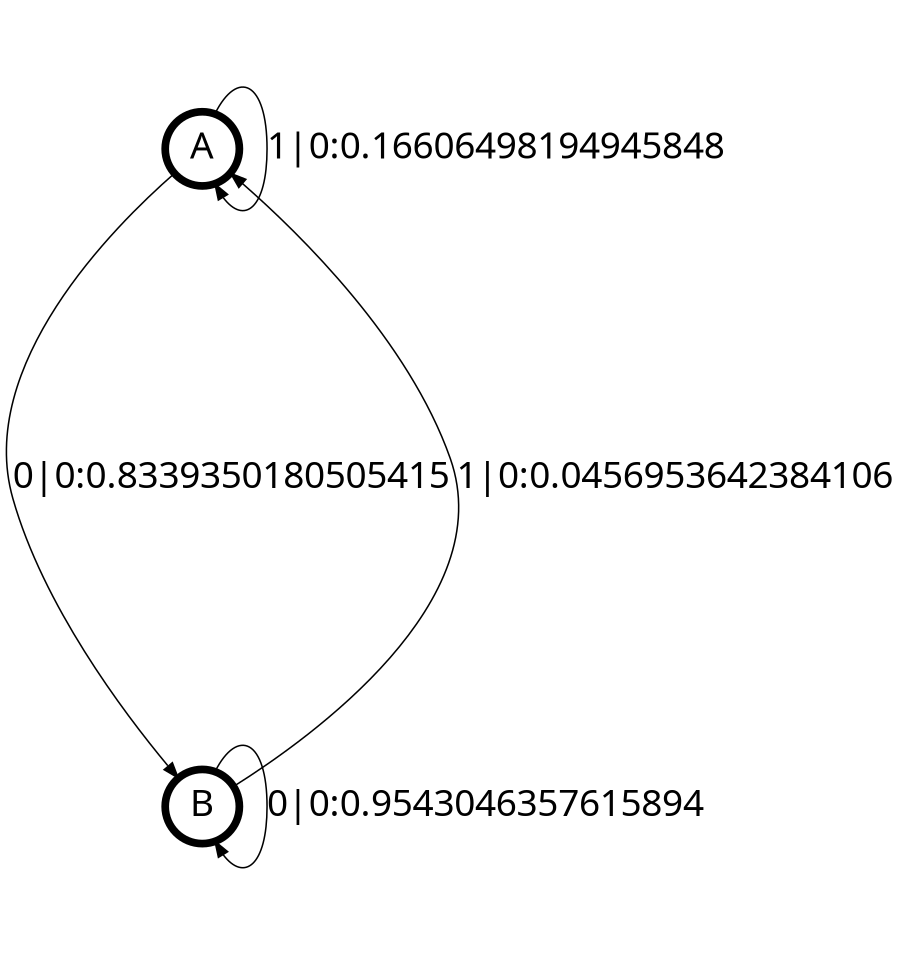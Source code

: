 digraph  {
size = "6,8.5";
ratio = "fill";
node
[shape = circle];
node [fontsize = 24];
node [penwidth = 5];
edge [fontsize = 24];
node [fontname = "CMU Serif Roman"];
graph [fontname = "CMU Serif Roman"];
edge [fontname = "CMU Serif Roman"];
A -> A [label = "1|0:0.16606498194945848\l"];
A -> B [label = "0|0:0.8339350180505415\l"];
B -> A [label = "1|0:0.0456953642384106\l"];
B -> B [label = "0|0:0.9543046357615894\l"];
}